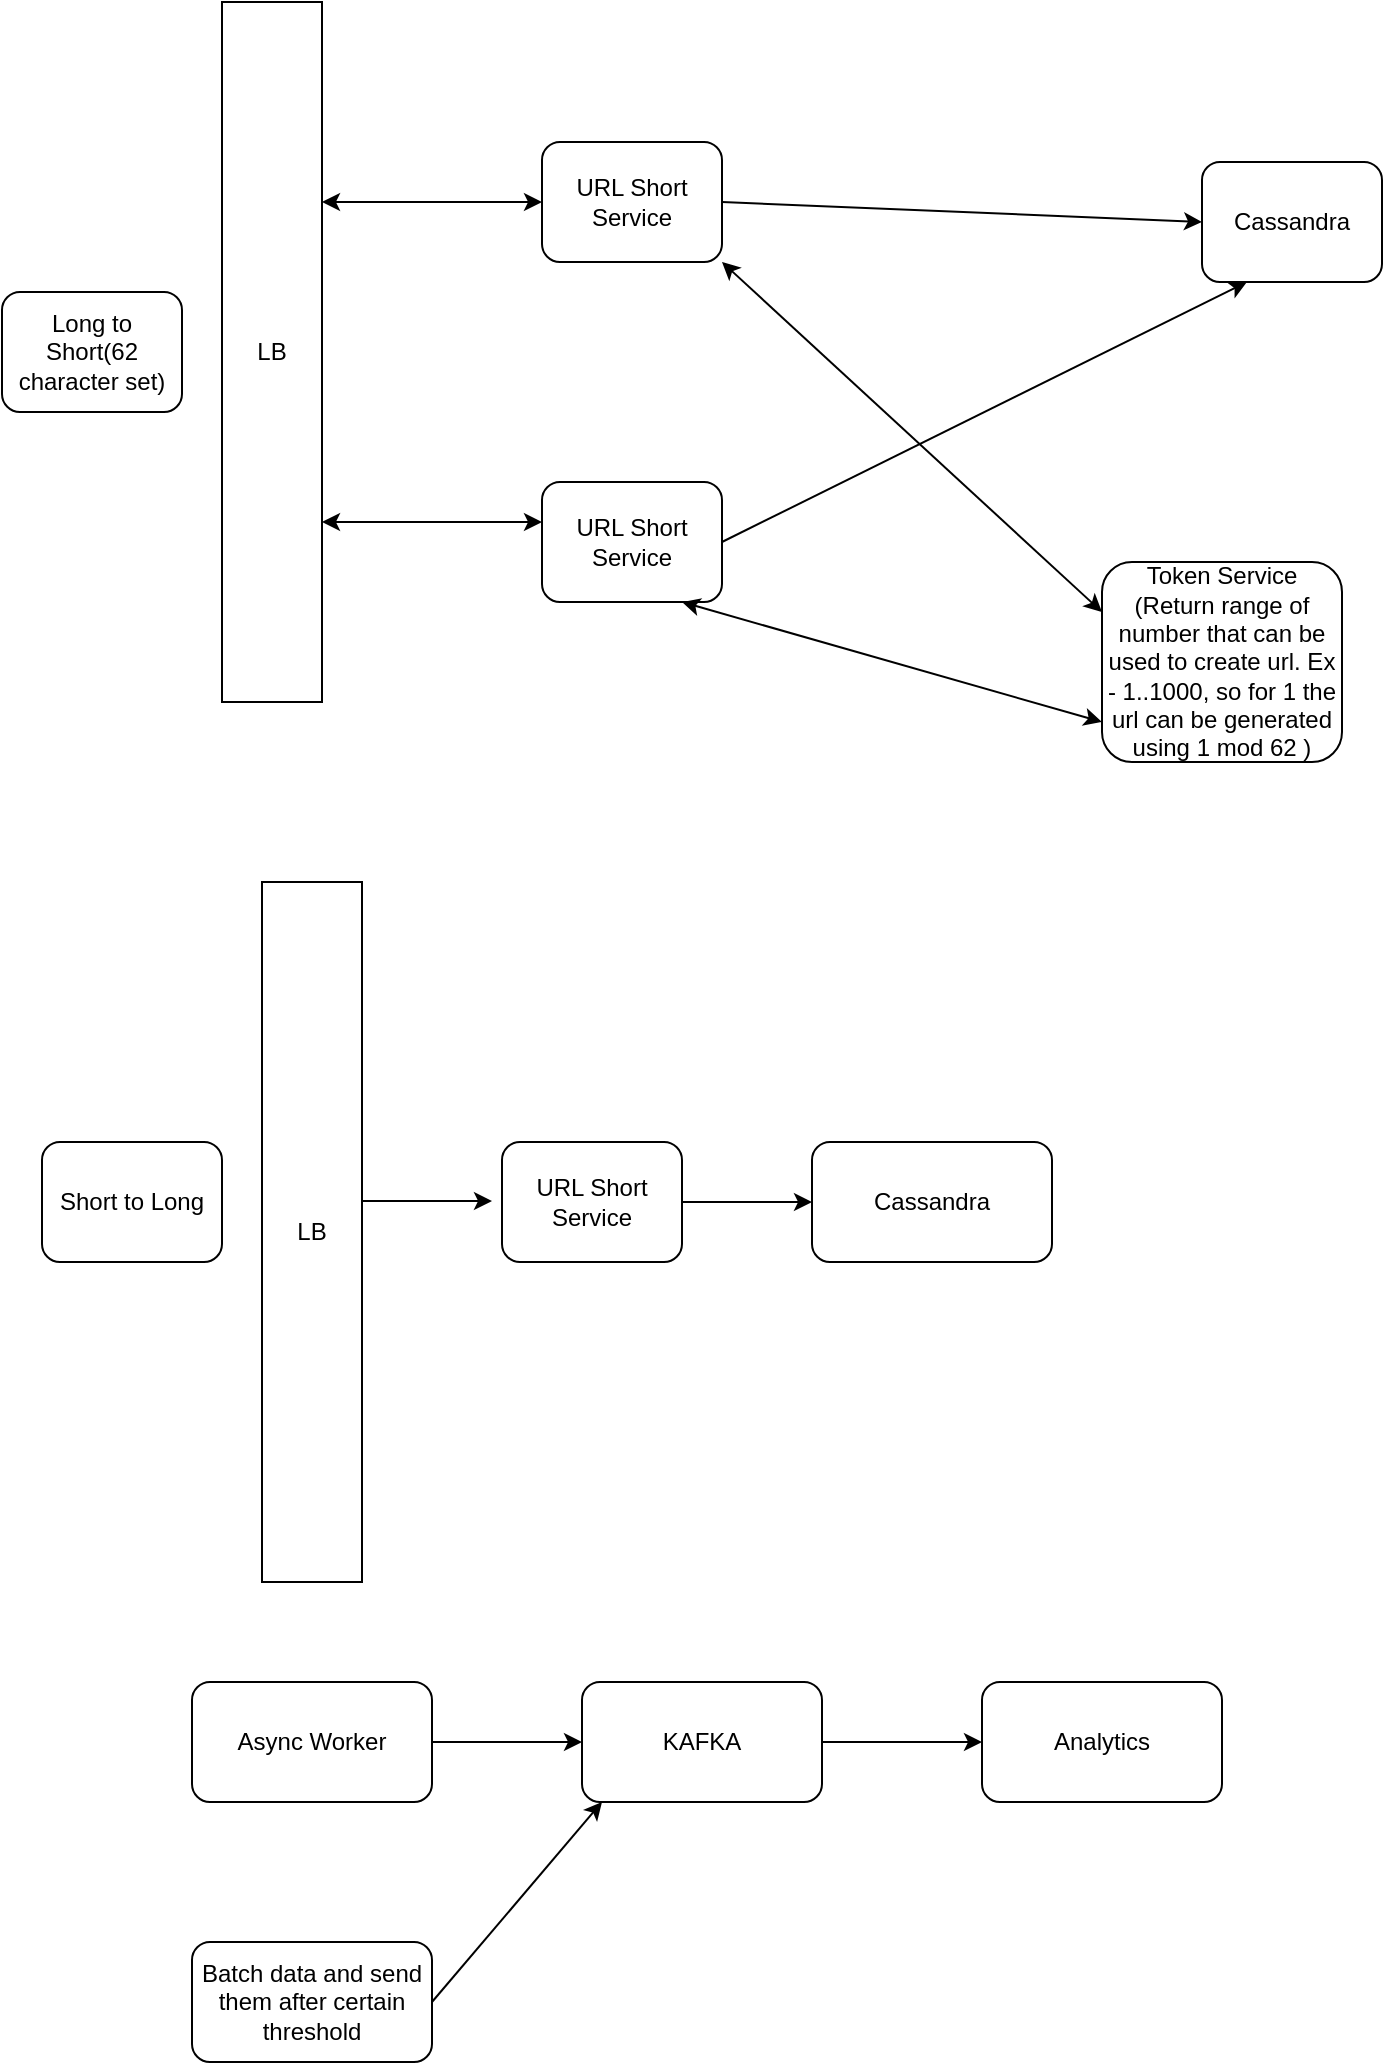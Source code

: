 <mxfile version="17.4.5" type="github">
  <diagram id="94svkGbV2cI4KzhlTLPM" name="Page-1">
    <mxGraphModel dx="1351" dy="921" grid="1" gridSize="10" guides="1" tooltips="1" connect="1" arrows="1" fold="1" page="1" pageScale="1" pageWidth="827" pageHeight="1169" math="0" shadow="0">
      <root>
        <mxCell id="0" />
        <mxCell id="1" parent="0" />
        <mxCell id="NXsq1GDVUCKjEuFfaTdG-1" value="Long to Short(62 character set)" style="rounded=1;whiteSpace=wrap;html=1;" vertex="1" parent="1">
          <mxGeometry x="60" y="205" width="90" height="60" as="geometry" />
        </mxCell>
        <mxCell id="NXsq1GDVUCKjEuFfaTdG-2" value="LB" style="rounded=0;whiteSpace=wrap;html=1;" vertex="1" parent="1">
          <mxGeometry x="170" y="60" width="50" height="350" as="geometry" />
        </mxCell>
        <mxCell id="NXsq1GDVUCKjEuFfaTdG-3" value="" style="endArrow=classic;startArrow=classic;html=1;rounded=0;" edge="1" parent="1">
          <mxGeometry width="50" height="50" relative="1" as="geometry">
            <mxPoint x="220" y="160" as="sourcePoint" />
            <mxPoint x="330" y="160" as="targetPoint" />
          </mxGeometry>
        </mxCell>
        <mxCell id="NXsq1GDVUCKjEuFfaTdG-4" value="" style="endArrow=classic;startArrow=classic;html=1;rounded=0;" edge="1" parent="1">
          <mxGeometry width="50" height="50" relative="1" as="geometry">
            <mxPoint x="220" y="320" as="sourcePoint" />
            <mxPoint x="330" y="320" as="targetPoint" />
          </mxGeometry>
        </mxCell>
        <mxCell id="NXsq1GDVUCKjEuFfaTdG-5" value="URL Short Service" style="rounded=1;whiteSpace=wrap;html=1;" vertex="1" parent="1">
          <mxGeometry x="330" y="130" width="90" height="60" as="geometry" />
        </mxCell>
        <mxCell id="NXsq1GDVUCKjEuFfaTdG-6" value="&lt;span&gt;URL Short Service&lt;/span&gt;" style="rounded=1;whiteSpace=wrap;html=1;" vertex="1" parent="1">
          <mxGeometry x="330" y="300" width="90" height="60" as="geometry" />
        </mxCell>
        <mxCell id="NXsq1GDVUCKjEuFfaTdG-7" value="Cassandra" style="rounded=1;whiteSpace=wrap;html=1;" vertex="1" parent="1">
          <mxGeometry x="660" y="140" width="90" height="60" as="geometry" />
        </mxCell>
        <mxCell id="NXsq1GDVUCKjEuFfaTdG-8" value="" style="endArrow=classic;html=1;rounded=0;entryX=0.25;entryY=1;entryDx=0;entryDy=0;" edge="1" parent="1" target="NXsq1GDVUCKjEuFfaTdG-7">
          <mxGeometry width="50" height="50" relative="1" as="geometry">
            <mxPoint x="420" y="330" as="sourcePoint" />
            <mxPoint x="620" y="330" as="targetPoint" />
          </mxGeometry>
        </mxCell>
        <mxCell id="NXsq1GDVUCKjEuFfaTdG-10" value="" style="endArrow=classic;html=1;rounded=0;entryX=0;entryY=0.5;entryDx=0;entryDy=0;" edge="1" parent="1" target="NXsq1GDVUCKjEuFfaTdG-7">
          <mxGeometry width="50" height="50" relative="1" as="geometry">
            <mxPoint x="420" y="160" as="sourcePoint" />
            <mxPoint x="682.5" y="30" as="targetPoint" />
          </mxGeometry>
        </mxCell>
        <mxCell id="NXsq1GDVUCKjEuFfaTdG-11" value="Token Service (Return range of number that can be used to create url. Ex - 1..1000, so for 1 the url can be generated using 1 mod 62 )" style="rounded=1;whiteSpace=wrap;html=1;" vertex="1" parent="1">
          <mxGeometry x="610" y="340" width="120" height="100" as="geometry" />
        </mxCell>
        <mxCell id="NXsq1GDVUCKjEuFfaTdG-12" value="" style="endArrow=classic;startArrow=classic;html=1;rounded=0;entryX=0;entryY=0.25;entryDx=0;entryDy=0;" edge="1" parent="1" target="NXsq1GDVUCKjEuFfaTdG-11">
          <mxGeometry width="50" height="50" relative="1" as="geometry">
            <mxPoint x="420" y="190" as="sourcePoint" />
            <mxPoint x="470" y="140" as="targetPoint" />
          </mxGeometry>
        </mxCell>
        <mxCell id="NXsq1GDVUCKjEuFfaTdG-13" value="" style="endArrow=classic;startArrow=classic;html=1;rounded=0;" edge="1" parent="1">
          <mxGeometry width="50" height="50" relative="1" as="geometry">
            <mxPoint x="400" y="360" as="sourcePoint" />
            <mxPoint x="610" y="420" as="targetPoint" />
          </mxGeometry>
        </mxCell>
        <mxCell id="NXsq1GDVUCKjEuFfaTdG-16" value="Short to Long" style="rounded=1;whiteSpace=wrap;html=1;" vertex="1" parent="1">
          <mxGeometry x="80" y="630" width="90" height="60" as="geometry" />
        </mxCell>
        <mxCell id="NXsq1GDVUCKjEuFfaTdG-17" value="LB" style="rounded=0;whiteSpace=wrap;html=1;" vertex="1" parent="1">
          <mxGeometry x="190" y="500" width="50" height="350" as="geometry" />
        </mxCell>
        <mxCell id="NXsq1GDVUCKjEuFfaTdG-20" value="" style="edgeStyle=orthogonalEdgeStyle;rounded=0;orthogonalLoop=1;jettySize=auto;html=1;" edge="1" parent="1" source="NXsq1GDVUCKjEuFfaTdG-18" target="NXsq1GDVUCKjEuFfaTdG-19">
          <mxGeometry relative="1" as="geometry" />
        </mxCell>
        <mxCell id="NXsq1GDVUCKjEuFfaTdG-18" value="&lt;span&gt;URL Short Service&lt;/span&gt;" style="rounded=1;whiteSpace=wrap;html=1;" vertex="1" parent="1">
          <mxGeometry x="310" y="630" width="90" height="60" as="geometry" />
        </mxCell>
        <mxCell id="NXsq1GDVUCKjEuFfaTdG-19" value="Cassandra" style="whiteSpace=wrap;html=1;rounded=1;" vertex="1" parent="1">
          <mxGeometry x="465" y="630" width="120" height="60" as="geometry" />
        </mxCell>
        <mxCell id="NXsq1GDVUCKjEuFfaTdG-21" value="" style="edgeStyle=orthogonalEdgeStyle;rounded=0;orthogonalLoop=1;jettySize=auto;html=1;" edge="1" parent="1">
          <mxGeometry relative="1" as="geometry">
            <mxPoint x="240" y="659.5" as="sourcePoint" />
            <mxPoint x="305" y="659.5" as="targetPoint" />
          </mxGeometry>
        </mxCell>
        <mxCell id="NXsq1GDVUCKjEuFfaTdG-24" value="" style="edgeStyle=orthogonalEdgeStyle;rounded=0;orthogonalLoop=1;jettySize=auto;html=1;" edge="1" parent="1" source="NXsq1GDVUCKjEuFfaTdG-22" target="NXsq1GDVUCKjEuFfaTdG-23">
          <mxGeometry relative="1" as="geometry" />
        </mxCell>
        <mxCell id="NXsq1GDVUCKjEuFfaTdG-22" value="Async Worker" style="rounded=1;whiteSpace=wrap;html=1;" vertex="1" parent="1">
          <mxGeometry x="155" y="900" width="120" height="60" as="geometry" />
        </mxCell>
        <mxCell id="NXsq1GDVUCKjEuFfaTdG-26" value="" style="edgeStyle=orthogonalEdgeStyle;rounded=0;orthogonalLoop=1;jettySize=auto;html=1;" edge="1" parent="1" source="NXsq1GDVUCKjEuFfaTdG-23" target="NXsq1GDVUCKjEuFfaTdG-25">
          <mxGeometry relative="1" as="geometry" />
        </mxCell>
        <mxCell id="NXsq1GDVUCKjEuFfaTdG-23" value="KAFKA" style="whiteSpace=wrap;html=1;rounded=1;" vertex="1" parent="1">
          <mxGeometry x="350" y="900" width="120" height="60" as="geometry" />
        </mxCell>
        <mxCell id="NXsq1GDVUCKjEuFfaTdG-25" value="Analytics" style="whiteSpace=wrap;html=1;rounded=1;" vertex="1" parent="1">
          <mxGeometry x="550" y="900" width="120" height="60" as="geometry" />
        </mxCell>
        <mxCell id="NXsq1GDVUCKjEuFfaTdG-27" value="Batch data and send them after certain threshold" style="rounded=1;whiteSpace=wrap;html=1;" vertex="1" parent="1">
          <mxGeometry x="155" y="1030" width="120" height="60" as="geometry" />
        </mxCell>
        <mxCell id="NXsq1GDVUCKjEuFfaTdG-28" value="" style="endArrow=classic;html=1;rounded=0;exitX=1;exitY=0.5;exitDx=0;exitDy=0;" edge="1" parent="1" source="NXsq1GDVUCKjEuFfaTdG-27">
          <mxGeometry width="50" height="50" relative="1" as="geometry">
            <mxPoint x="310" y="1010" as="sourcePoint" />
            <mxPoint x="360" y="960" as="targetPoint" />
          </mxGeometry>
        </mxCell>
      </root>
    </mxGraphModel>
  </diagram>
</mxfile>
